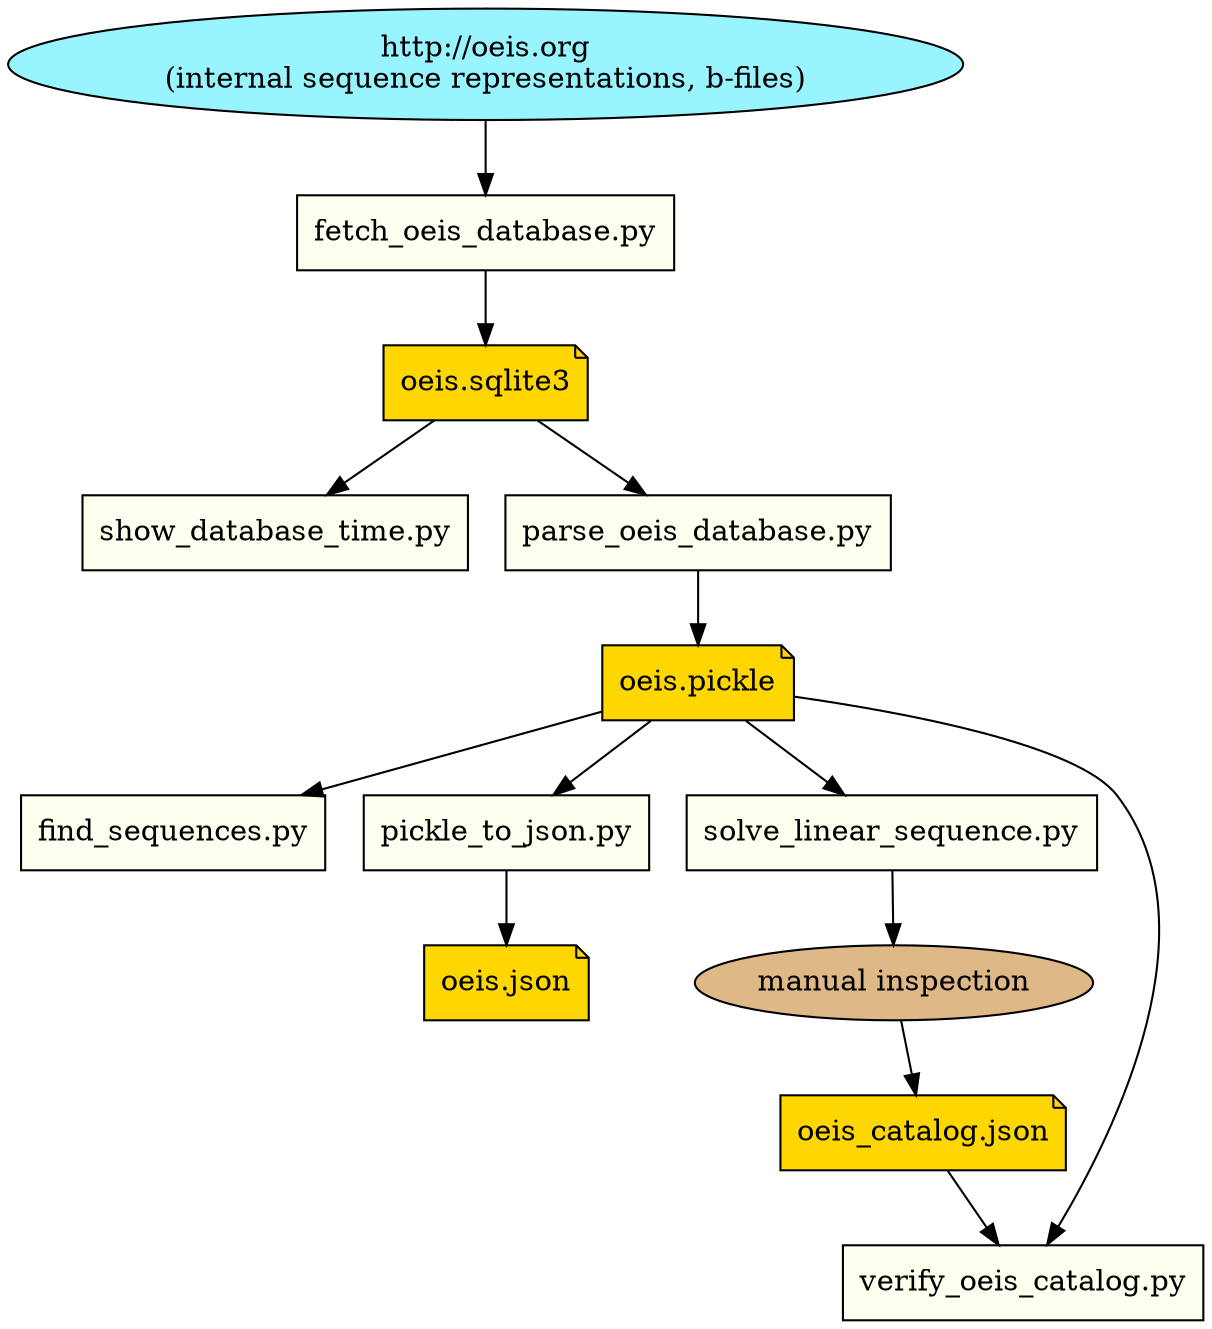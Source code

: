 digraph G {

    // remote

    remote_web            [ label = "http://oeis.org\n(internal sequence representations, b-files)" shape = ellipse, style = filled, fillcolor = cadetblue1 ];

    // tools

    fetch_oeis_database   [ label = "fetch_oeis_database.py"   , shape = box, style = filled, fillcolor = ivory ];

    show_database_time    [ label = "show_database_time.py"    , shape = box    , style = filled, fillcolor = ivory ];
    parse_oeis_database   [ label = "parse_oeis_database.py"   , shape = box    , style = filled, fillcolor = ivory ];

    find_sequences        [ label = "find_sequences.py"        , shape = box, style = filled, fillcolor = ivory ];
    pickle_to_json        [ label = "pickle_to_json.py"        , shape = box, style = filled, fillcolor = ivory ];
    solve_linear_sequence [ label = "solve_linear_sequence.py" , shape = box, style = filled, fillcolor = ivory ];
    verify_oeis_catalog   [ label = "verify_oeis_catalog.py"   , shape = box, style = filled, fillcolor = ivory ];

    // data files

    local_sqlite3         [ label = "oeis.sqlite3"      , shape = note, style = filled, fillcolor = gold ];
    local_pickle          [ label = "oeis.pickle"       , shape = note, style = filled, fillcolor = gold ];
    local_json            [ label = "oeis.json"         , shape = note, style = filled, fillcolor = gold ];
    oeis_catalog          [ label = "oeis_catalog.json" , shape = note, style = filled, fillcolor = gold ];

    // human-in-the-loop

    human_in_the_loop     [ label = "manual inspection" , shape = ellipse, style = filled, fillcolor = burlywood ];

    // edges

    remote_web -> fetch_oeis_database -> local_sqlite3;
    local_sqlite3 -> show_database_time;
    local_sqlite3 -> parse_oeis_database -> local_pickle;
    local_pickle -> solve_linear_sequence -> human_in_the_loop;
    local_pickle -> find_sequences;
    local_pickle -> pickle_to_json -> local_json
    human_in_the_loop -> oeis_catalog;
    oeis_catalog -> verify_oeis_catalog;
    local_pickle -> verify_oeis_catalog;
}
